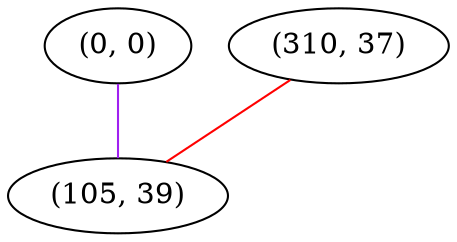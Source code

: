 graph "" {
"(0, 0)";
"(310, 37)";
"(105, 39)";
"(0, 0)" -- "(105, 39)"  [color=purple, key=0, weight=4];
"(310, 37)" -- "(105, 39)"  [color=red, key=0, weight=1];
}
